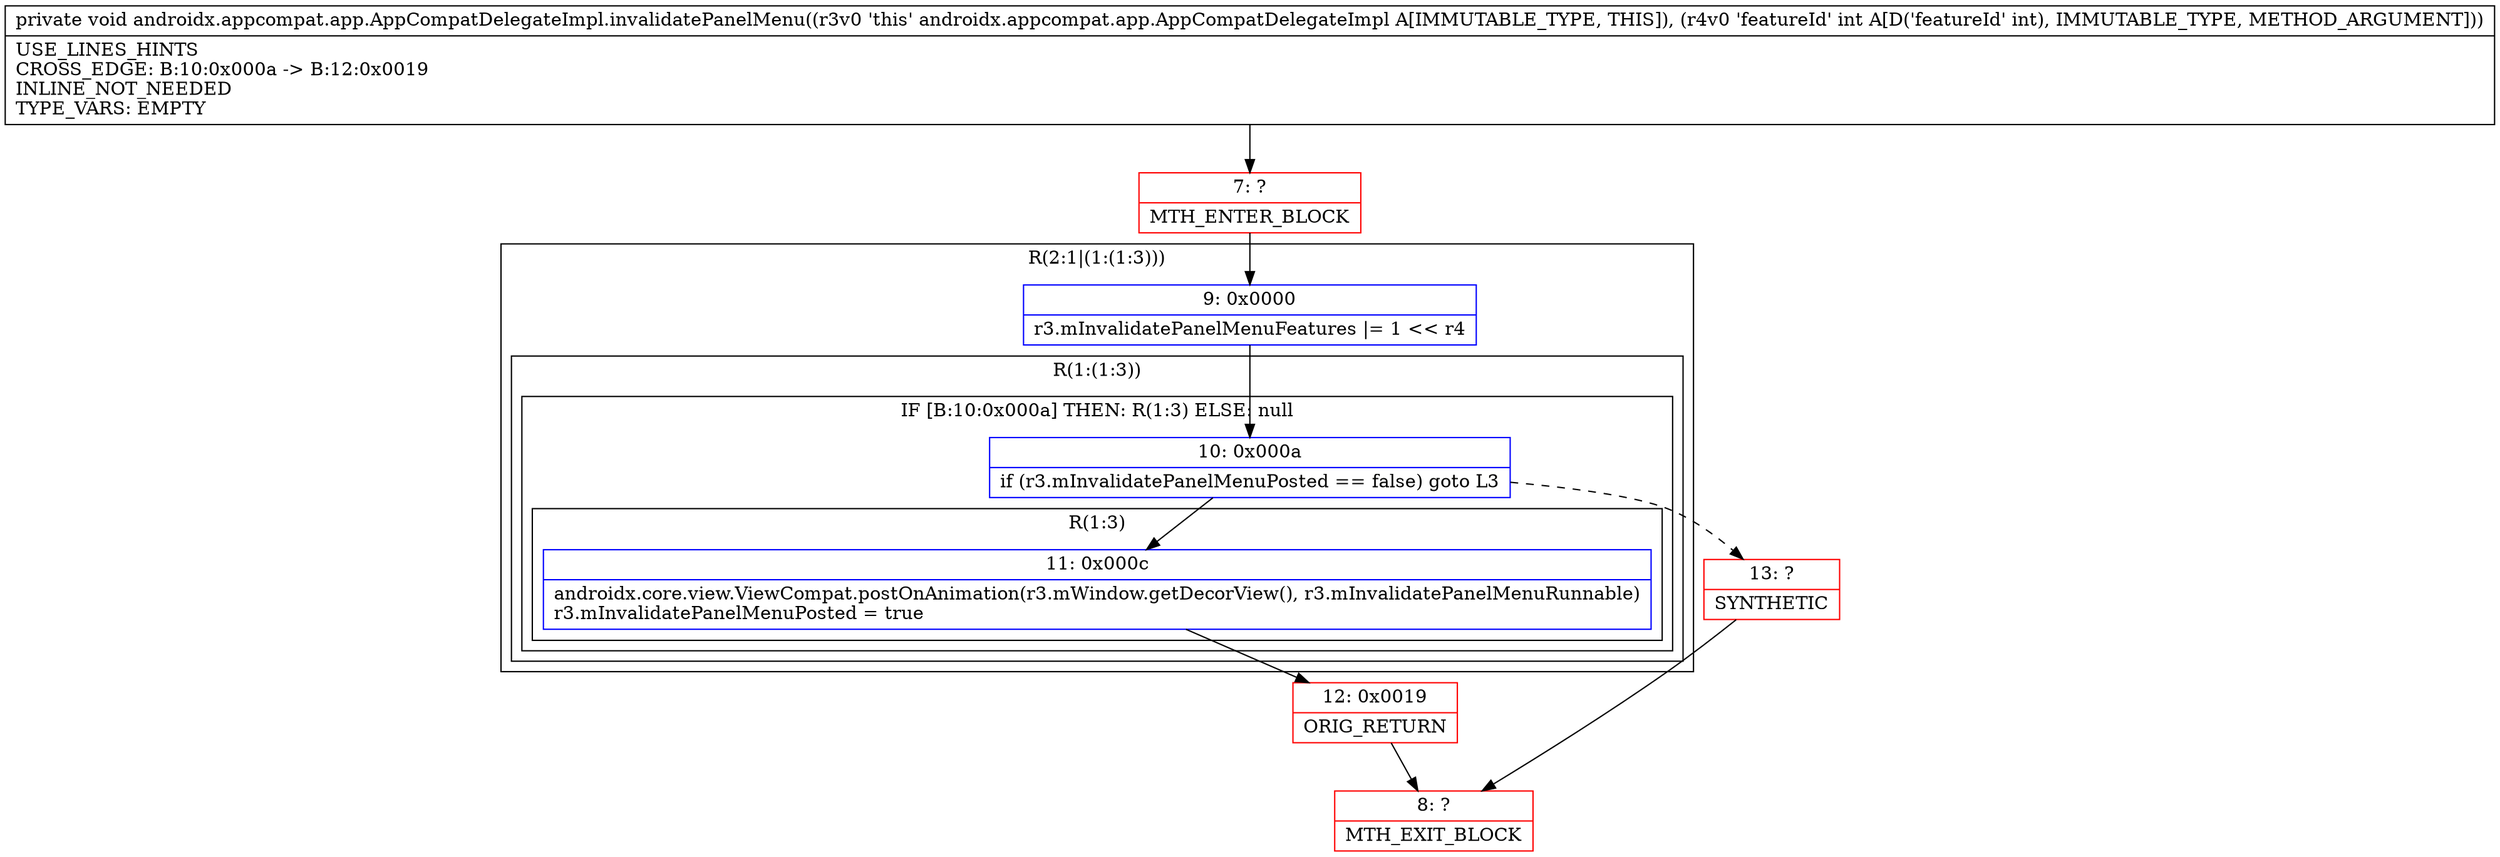digraph "CFG forandroidx.appcompat.app.AppCompatDelegateImpl.invalidatePanelMenu(I)V" {
subgraph cluster_Region_2113559142 {
label = "R(2:1|(1:(1:3)))";
node [shape=record,color=blue];
Node_9 [shape=record,label="{9\:\ 0x0000|r3.mInvalidatePanelMenuFeatures \|= 1 \<\< r4\l}"];
subgraph cluster_Region_1473462051 {
label = "R(1:(1:3))";
node [shape=record,color=blue];
subgraph cluster_IfRegion_241805284 {
label = "IF [B:10:0x000a] THEN: R(1:3) ELSE: null";
node [shape=record,color=blue];
Node_10 [shape=record,label="{10\:\ 0x000a|if (r3.mInvalidatePanelMenuPosted == false) goto L3\l}"];
subgraph cluster_Region_528050467 {
label = "R(1:3)";
node [shape=record,color=blue];
Node_11 [shape=record,label="{11\:\ 0x000c|androidx.core.view.ViewCompat.postOnAnimation(r3.mWindow.getDecorView(), r3.mInvalidatePanelMenuRunnable)\lr3.mInvalidatePanelMenuPosted = true\l}"];
}
}
}
}
Node_7 [shape=record,color=red,label="{7\:\ ?|MTH_ENTER_BLOCK\l}"];
Node_12 [shape=record,color=red,label="{12\:\ 0x0019|ORIG_RETURN\l}"];
Node_8 [shape=record,color=red,label="{8\:\ ?|MTH_EXIT_BLOCK\l}"];
Node_13 [shape=record,color=red,label="{13\:\ ?|SYNTHETIC\l}"];
MethodNode[shape=record,label="{private void androidx.appcompat.app.AppCompatDelegateImpl.invalidatePanelMenu((r3v0 'this' androidx.appcompat.app.AppCompatDelegateImpl A[IMMUTABLE_TYPE, THIS]), (r4v0 'featureId' int A[D('featureId' int), IMMUTABLE_TYPE, METHOD_ARGUMENT]))  | USE_LINES_HINTS\lCROSS_EDGE: B:10:0x000a \-\> B:12:0x0019\lINLINE_NOT_NEEDED\lTYPE_VARS: EMPTY\l}"];
MethodNode -> Node_7;Node_9 -> Node_10;
Node_10 -> Node_11;
Node_10 -> Node_13[style=dashed];
Node_11 -> Node_12;
Node_7 -> Node_9;
Node_12 -> Node_8;
Node_13 -> Node_8;
}

